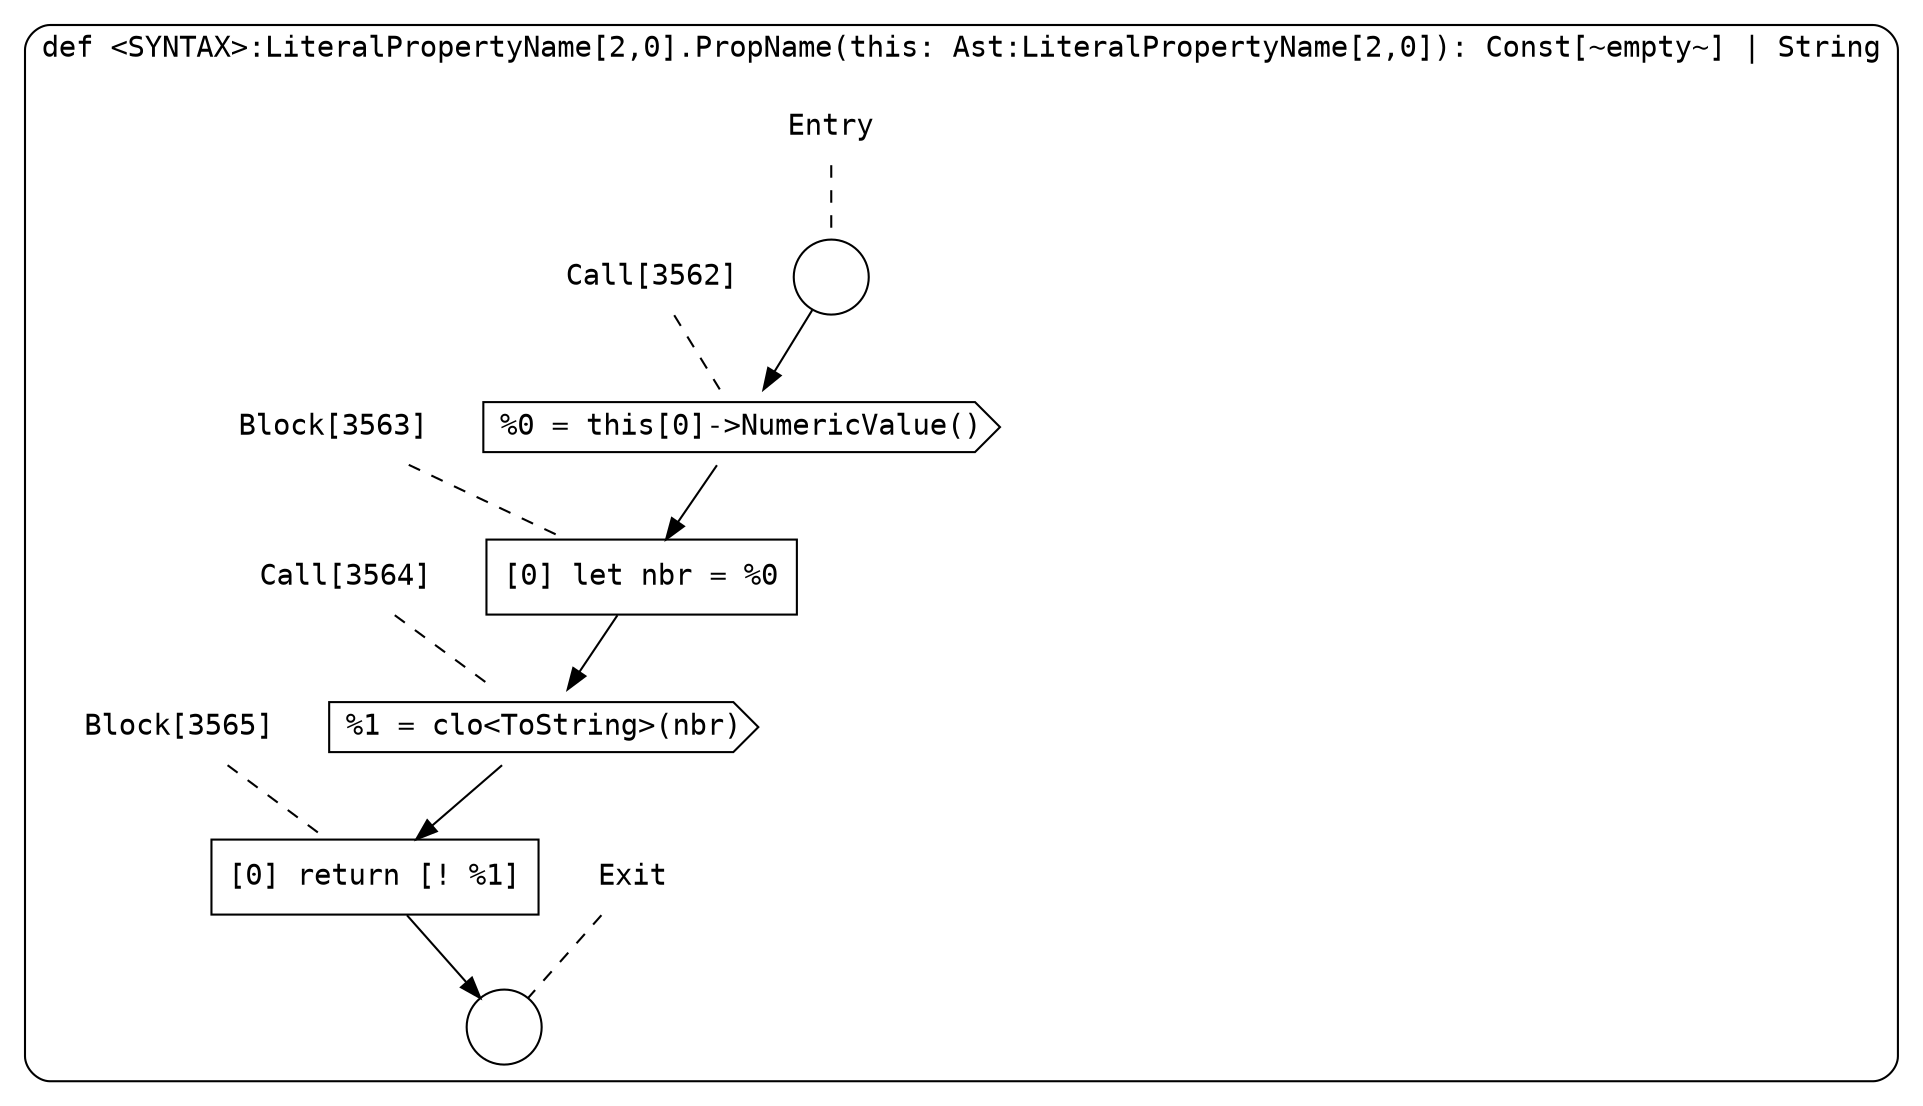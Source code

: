 digraph {
  graph [fontname = "Consolas"]
  node [fontname = "Consolas"]
  edge [fontname = "Consolas"]
  subgraph cluster961 {
    label = "def <SYNTAX>:LiteralPropertyName[2,0].PropName(this: Ast:LiteralPropertyName[2,0]): Const[~empty~] | String"
    style = rounded
    cluster961_entry_name [shape=none, label=<<font color="black">Entry</font>>]
    cluster961_entry_name -> cluster961_entry [arrowhead=none, color="black", style=dashed]
    cluster961_entry [shape=circle label=" " color="black" fillcolor="white" style=filled]
    cluster961_entry -> node3562 [color="black"]
    cluster961_exit_name [shape=none, label=<<font color="black">Exit</font>>]
    cluster961_exit_name -> cluster961_exit [arrowhead=none, color="black", style=dashed]
    cluster961_exit [shape=circle label=" " color="black" fillcolor="white" style=filled]
    node3562_name [shape=none, label=<<font color="black">Call[3562]</font>>]
    node3562_name -> node3562 [arrowhead=none, color="black", style=dashed]
    node3562 [shape=cds, label=<<font color="black">%0 = this[0]-&gt;NumericValue()</font>> color="black" fillcolor="white", style=filled]
    node3562 -> node3563 [color="black"]
    node3563_name [shape=none, label=<<font color="black">Block[3563]</font>>]
    node3563_name -> node3563 [arrowhead=none, color="black", style=dashed]
    node3563 [shape=box, label=<<font color="black">[0] let nbr = %0<BR ALIGN="LEFT"/></font>> color="black" fillcolor="white", style=filled]
    node3563 -> node3564 [color="black"]
    node3564_name [shape=none, label=<<font color="black">Call[3564]</font>>]
    node3564_name -> node3564 [arrowhead=none, color="black", style=dashed]
    node3564 [shape=cds, label=<<font color="black">%1 = clo&lt;ToString&gt;(nbr)</font>> color="black" fillcolor="white", style=filled]
    node3564 -> node3565 [color="black"]
    node3565_name [shape=none, label=<<font color="black">Block[3565]</font>>]
    node3565_name -> node3565 [arrowhead=none, color="black", style=dashed]
    node3565 [shape=box, label=<<font color="black">[0] return [! %1]<BR ALIGN="LEFT"/></font>> color="black" fillcolor="white", style=filled]
    node3565 -> cluster961_exit [color="black"]
  }
}